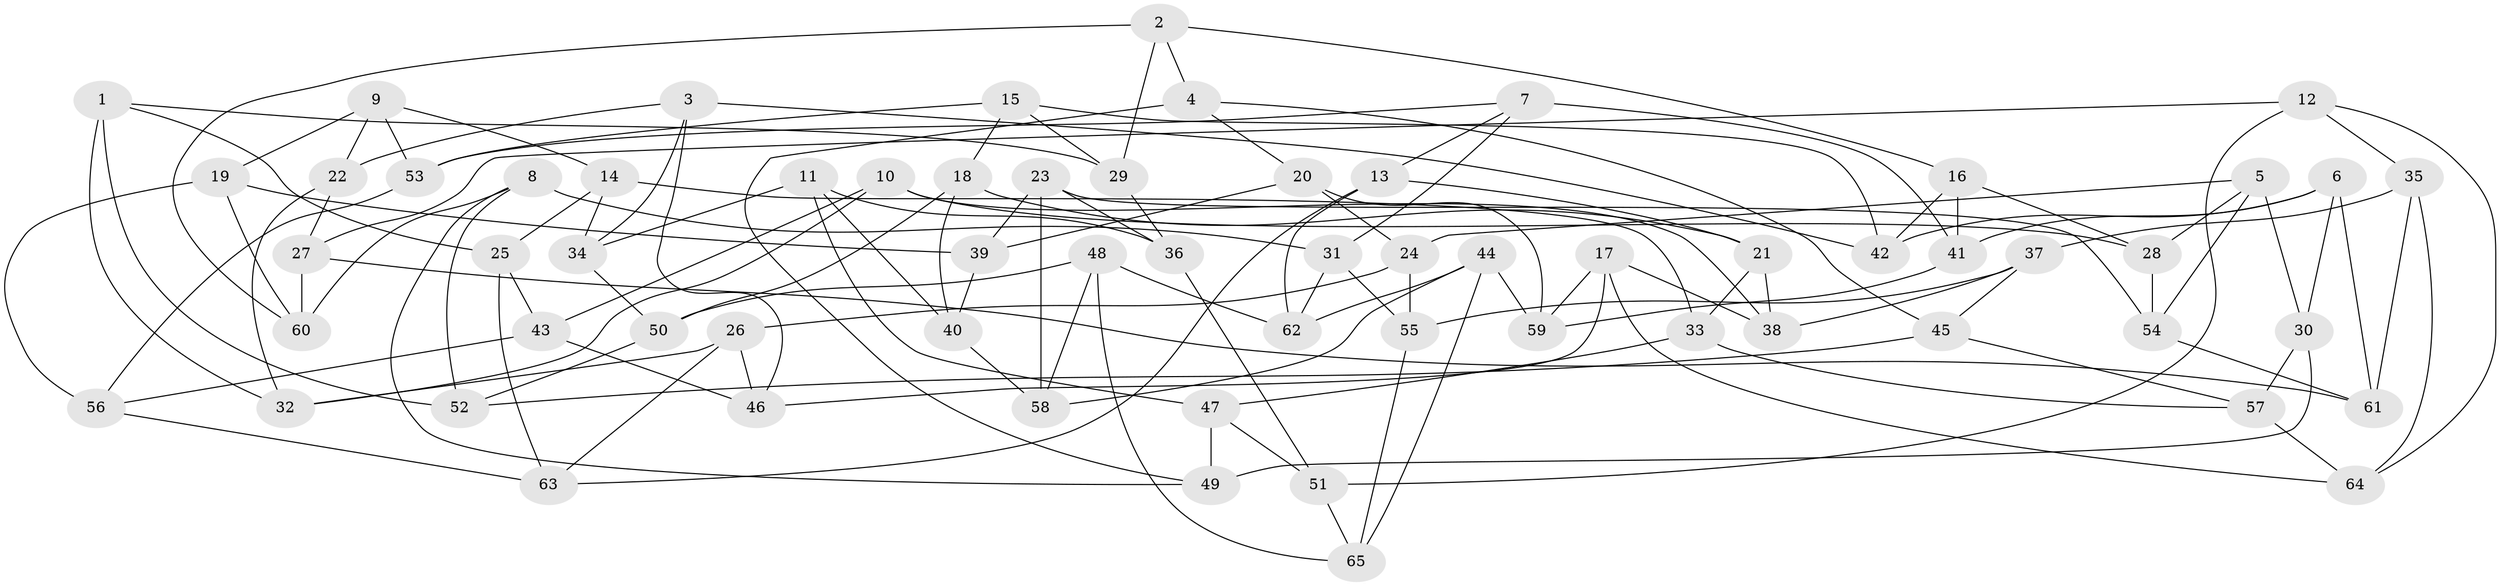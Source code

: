 // coarse degree distribution, {6: 0.5789473684210527, 4: 0.2631578947368421, 5: 0.13157894736842105, 3: 0.02631578947368421}
// Generated by graph-tools (version 1.1) at 2025/52/02/27/25 19:52:27]
// undirected, 65 vertices, 130 edges
graph export_dot {
graph [start="1"]
  node [color=gray90,style=filled];
  1;
  2;
  3;
  4;
  5;
  6;
  7;
  8;
  9;
  10;
  11;
  12;
  13;
  14;
  15;
  16;
  17;
  18;
  19;
  20;
  21;
  22;
  23;
  24;
  25;
  26;
  27;
  28;
  29;
  30;
  31;
  32;
  33;
  34;
  35;
  36;
  37;
  38;
  39;
  40;
  41;
  42;
  43;
  44;
  45;
  46;
  47;
  48;
  49;
  50;
  51;
  52;
  53;
  54;
  55;
  56;
  57;
  58;
  59;
  60;
  61;
  62;
  63;
  64;
  65;
  1 -- 25;
  1 -- 29;
  1 -- 52;
  1 -- 32;
  2 -- 29;
  2 -- 16;
  2 -- 4;
  2 -- 60;
  3 -- 34;
  3 -- 46;
  3 -- 42;
  3 -- 22;
  4 -- 49;
  4 -- 45;
  4 -- 20;
  5 -- 54;
  5 -- 30;
  5 -- 24;
  5 -- 28;
  6 -- 41;
  6 -- 61;
  6 -- 30;
  6 -- 42;
  7 -- 41;
  7 -- 31;
  7 -- 13;
  7 -- 53;
  8 -- 49;
  8 -- 52;
  8 -- 60;
  8 -- 31;
  9 -- 53;
  9 -- 14;
  9 -- 22;
  9 -- 19;
  10 -- 32;
  10 -- 28;
  10 -- 38;
  10 -- 43;
  11 -- 40;
  11 -- 36;
  11 -- 34;
  11 -- 47;
  12 -- 51;
  12 -- 27;
  12 -- 64;
  12 -- 35;
  13 -- 63;
  13 -- 21;
  13 -- 62;
  14 -- 34;
  14 -- 25;
  14 -- 33;
  15 -- 53;
  15 -- 29;
  15 -- 42;
  15 -- 18;
  16 -- 28;
  16 -- 41;
  16 -- 42;
  17 -- 64;
  17 -- 59;
  17 -- 38;
  17 -- 46;
  18 -- 50;
  18 -- 40;
  18 -- 21;
  19 -- 60;
  19 -- 56;
  19 -- 39;
  20 -- 59;
  20 -- 39;
  20 -- 24;
  21 -- 38;
  21 -- 33;
  22 -- 32;
  22 -- 27;
  23 -- 54;
  23 -- 36;
  23 -- 39;
  23 -- 58;
  24 -- 26;
  24 -- 55;
  25 -- 63;
  25 -- 43;
  26 -- 63;
  26 -- 32;
  26 -- 46;
  27 -- 60;
  27 -- 61;
  28 -- 54;
  29 -- 36;
  30 -- 57;
  30 -- 49;
  31 -- 62;
  31 -- 55;
  33 -- 57;
  33 -- 47;
  34 -- 50;
  35 -- 61;
  35 -- 37;
  35 -- 64;
  36 -- 51;
  37 -- 55;
  37 -- 38;
  37 -- 45;
  39 -- 40;
  40 -- 58;
  41 -- 59;
  43 -- 46;
  43 -- 56;
  44 -- 58;
  44 -- 65;
  44 -- 59;
  44 -- 62;
  45 -- 52;
  45 -- 57;
  47 -- 49;
  47 -- 51;
  48 -- 65;
  48 -- 58;
  48 -- 50;
  48 -- 62;
  50 -- 52;
  51 -- 65;
  53 -- 56;
  54 -- 61;
  55 -- 65;
  56 -- 63;
  57 -- 64;
}
